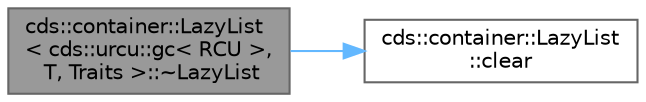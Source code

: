 digraph "cds::container::LazyList&lt; cds::urcu::gc&lt; RCU &gt;, T, Traits &gt;::~LazyList"
{
 // LATEX_PDF_SIZE
  bgcolor="transparent";
  edge [fontname=Helvetica,fontsize=10,labelfontname=Helvetica,labelfontsize=10];
  node [fontname=Helvetica,fontsize=10,shape=box,height=0.2,width=0.4];
  rankdir="LR";
  Node1 [id="Node000001",label="cds::container::LazyList\l\< cds::urcu::gc\< RCU \>,\l T, Traits \>::~LazyList",height=0.2,width=0.4,color="gray40", fillcolor="grey60", style="filled", fontcolor="black",tooltip="Desctructor clears the list"];
  Node1 -> Node2 [id="edge1_Node000001_Node000002",color="steelblue1",style="solid",tooltip=" "];
  Node2 [id="Node000002",label="cds::container::LazyList\l::clear",height=0.2,width=0.4,color="grey40", fillcolor="white", style="filled",URL="$classcds_1_1container_1_1_lazy_list.html#a49b9c0a0738c6faf55a9ec50fc62bd2d",tooltip="Clears the list"];
}
